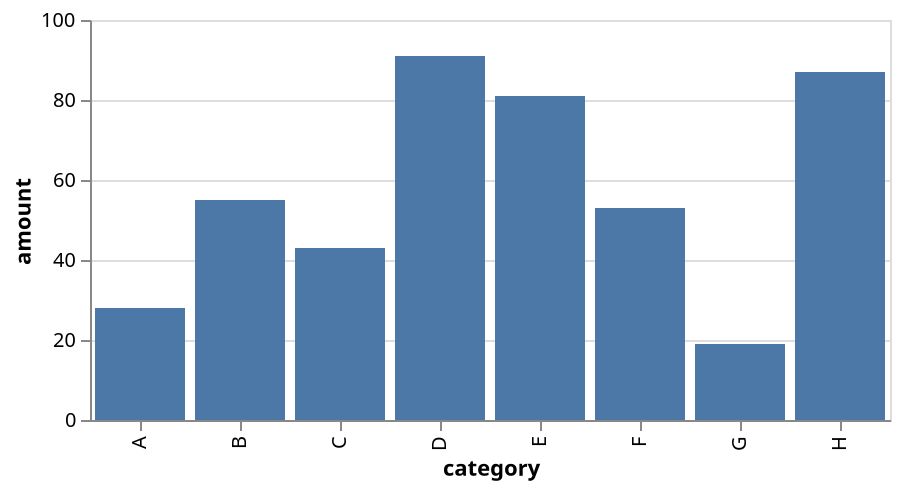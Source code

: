 {"$schema":"https://vega.github.io/schema/vega-lite/v2.json","description":"A simple bar chart with embedded data.","width":400,"height":200,"data":{"values":[{"category":"A","amount":28},{"category":"B","amount":55},{"category":"C","amount":43},{"category":"D","amount":91},{"category":"E","amount":81},{"category":"F","amount":53},{"category":"G","amount":19},{"category":"H","amount":87}]},"mark":"bar","encoding":{"x":{"field":"category","type":"ordinal"},"y":{"field":"amount","type":"quantitative"}}}